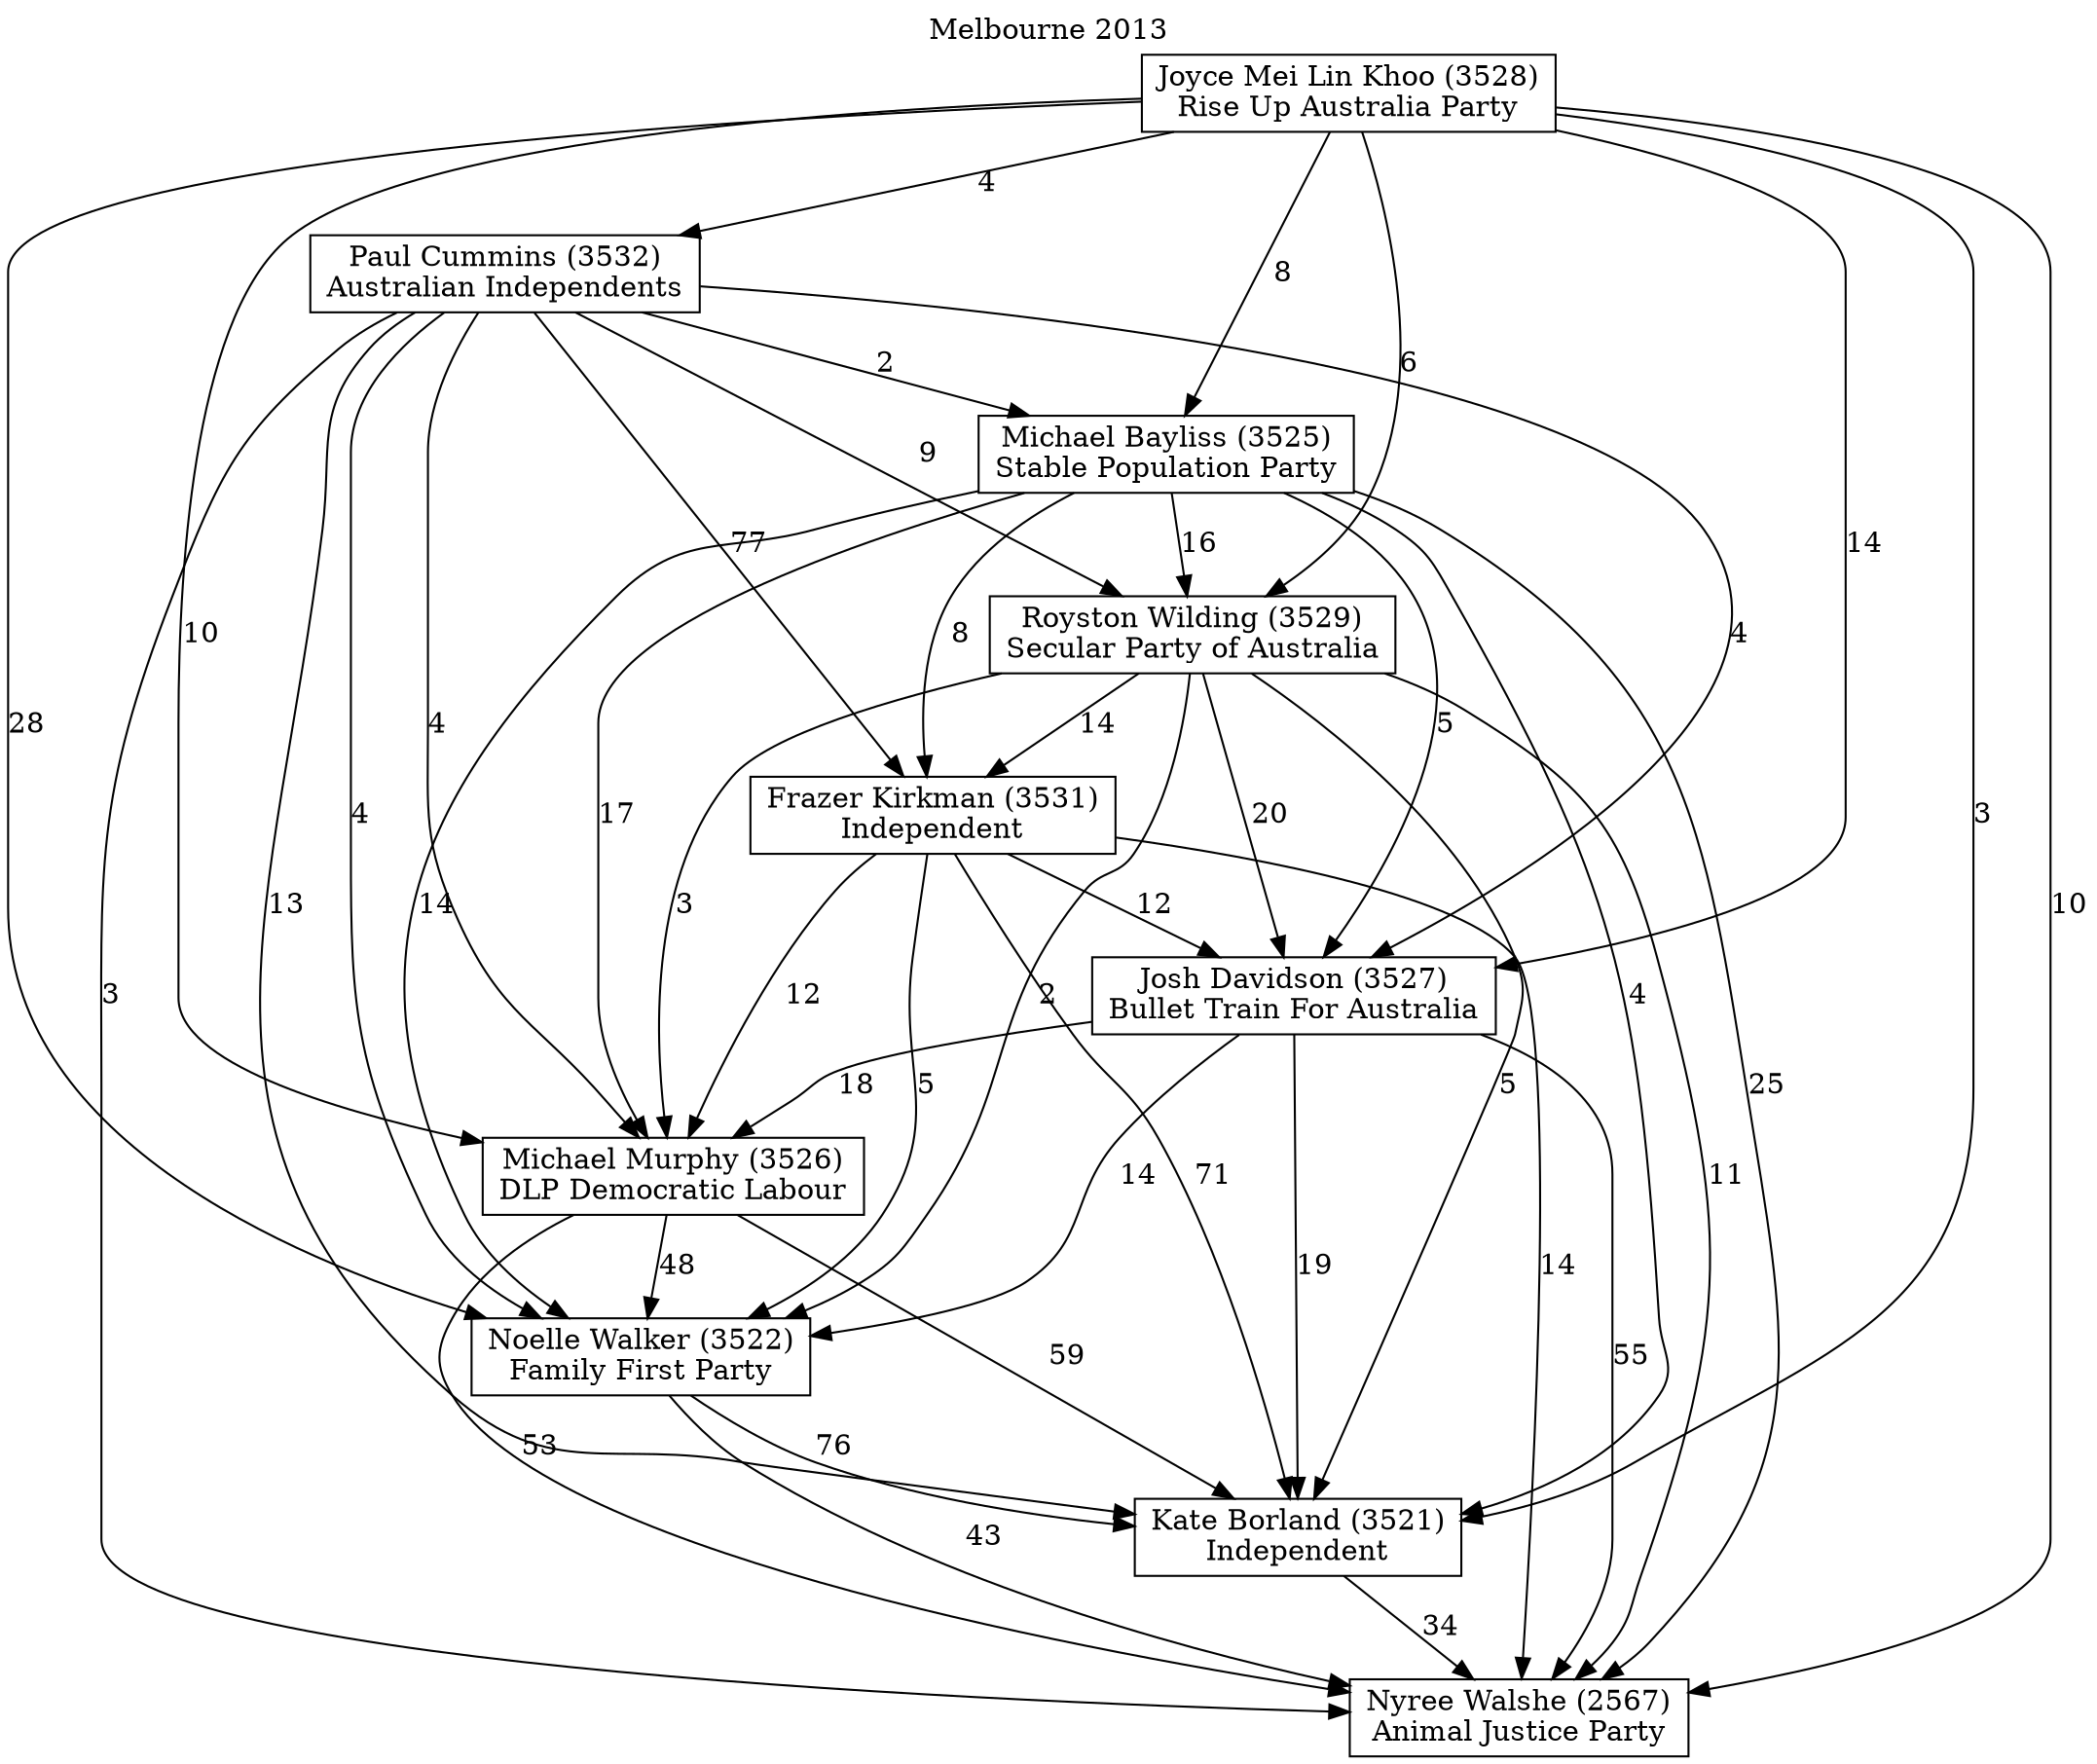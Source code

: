 // House preference flow
digraph "Nyree Walshe (2567)_Melbourne_2013" {
	graph [label="Melbourne 2013" labelloc=t mclimit=10]
	node [shape=box]
	"Nyree Walshe (2567)" [label="Nyree Walshe (2567)
Animal Justice Party"]
	"Kate Borland (3521)" [label="Kate Borland (3521)
Independent"]
	"Noelle Walker (3522)" [label="Noelle Walker (3522)
Family First Party"]
	"Michael Murphy (3526)" [label="Michael Murphy (3526)
DLP Democratic Labour"]
	"Josh Davidson (3527)" [label="Josh Davidson (3527)
Bullet Train For Australia"]
	"Frazer Kirkman (3531)" [label="Frazer Kirkman (3531)
Independent"]
	"Royston Wilding (3529)" [label="Royston Wilding (3529)
Secular Party of Australia"]
	"Michael Bayliss (3525)" [label="Michael Bayliss (3525)
Stable Population Party"]
	"Paul Cummins (3532)" [label="Paul Cummins (3532)
Australian Independents"]
	"Joyce Mei Lin Khoo (3528)" [label="Joyce Mei Lin Khoo (3528)
Rise Up Australia Party"]
	"Kate Borland (3521)" -> "Nyree Walshe (2567)" [label=34]
	"Noelle Walker (3522)" -> "Kate Borland (3521)" [label=76]
	"Michael Murphy (3526)" -> "Noelle Walker (3522)" [label=48]
	"Josh Davidson (3527)" -> "Michael Murphy (3526)" [label=18]
	"Frazer Kirkman (3531)" -> "Josh Davidson (3527)" [label=12]
	"Royston Wilding (3529)" -> "Frazer Kirkman (3531)" [label=14]
	"Michael Bayliss (3525)" -> "Royston Wilding (3529)" [label=16]
	"Paul Cummins (3532)" -> "Michael Bayliss (3525)" [label=2]
	"Joyce Mei Lin Khoo (3528)" -> "Paul Cummins (3532)" [label=4]
	"Noelle Walker (3522)" -> "Nyree Walshe (2567)" [label=43]
	"Michael Murphy (3526)" -> "Nyree Walshe (2567)" [label=53]
	"Josh Davidson (3527)" -> "Nyree Walshe (2567)" [label=55]
	"Frazer Kirkman (3531)" -> "Nyree Walshe (2567)" [label=14]
	"Royston Wilding (3529)" -> "Nyree Walshe (2567)" [label=11]
	"Michael Bayliss (3525)" -> "Nyree Walshe (2567)" [label=25]
	"Paul Cummins (3532)" -> "Nyree Walshe (2567)" [label=3]
	"Joyce Mei Lin Khoo (3528)" -> "Nyree Walshe (2567)" [label=10]
	"Joyce Mei Lin Khoo (3528)" -> "Michael Bayliss (3525)" [label=8]
	"Paul Cummins (3532)" -> "Royston Wilding (3529)" [label=9]
	"Joyce Mei Lin Khoo (3528)" -> "Royston Wilding (3529)" [label=6]
	"Michael Bayliss (3525)" -> "Frazer Kirkman (3531)" [label=8]
	"Paul Cummins (3532)" -> "Frazer Kirkman (3531)" [label=77]
	"Royston Wilding (3529)" -> "Josh Davidson (3527)" [label=20]
	"Michael Bayliss (3525)" -> "Josh Davidson (3527)" [label=5]
	"Paul Cummins (3532)" -> "Josh Davidson (3527)" [label=4]
	"Joyce Mei Lin Khoo (3528)" -> "Josh Davidson (3527)" [label=14]
	"Frazer Kirkman (3531)" -> "Michael Murphy (3526)" [label=12]
	"Royston Wilding (3529)" -> "Michael Murphy (3526)" [label=3]
	"Michael Bayliss (3525)" -> "Michael Murphy (3526)" [label=17]
	"Paul Cummins (3532)" -> "Michael Murphy (3526)" [label=4]
	"Joyce Mei Lin Khoo (3528)" -> "Michael Murphy (3526)" [label=10]
	"Josh Davidson (3527)" -> "Noelle Walker (3522)" [label=14]
	"Frazer Kirkman (3531)" -> "Noelle Walker (3522)" [label=5]
	"Royston Wilding (3529)" -> "Noelle Walker (3522)" [label=2]
	"Michael Bayliss (3525)" -> "Noelle Walker (3522)" [label=14]
	"Paul Cummins (3532)" -> "Noelle Walker (3522)" [label=4]
	"Joyce Mei Lin Khoo (3528)" -> "Noelle Walker (3522)" [label=28]
	"Michael Murphy (3526)" -> "Kate Borland (3521)" [label=59]
	"Josh Davidson (3527)" -> "Kate Borland (3521)" [label=19]
	"Frazer Kirkman (3531)" -> "Kate Borland (3521)" [label=71]
	"Royston Wilding (3529)" -> "Kate Borland (3521)" [label=5]
	"Michael Bayliss (3525)" -> "Kate Borland (3521)" [label=4]
	"Paul Cummins (3532)" -> "Kate Borland (3521)" [label=13]
	"Joyce Mei Lin Khoo (3528)" -> "Kate Borland (3521)" [label=3]
}
